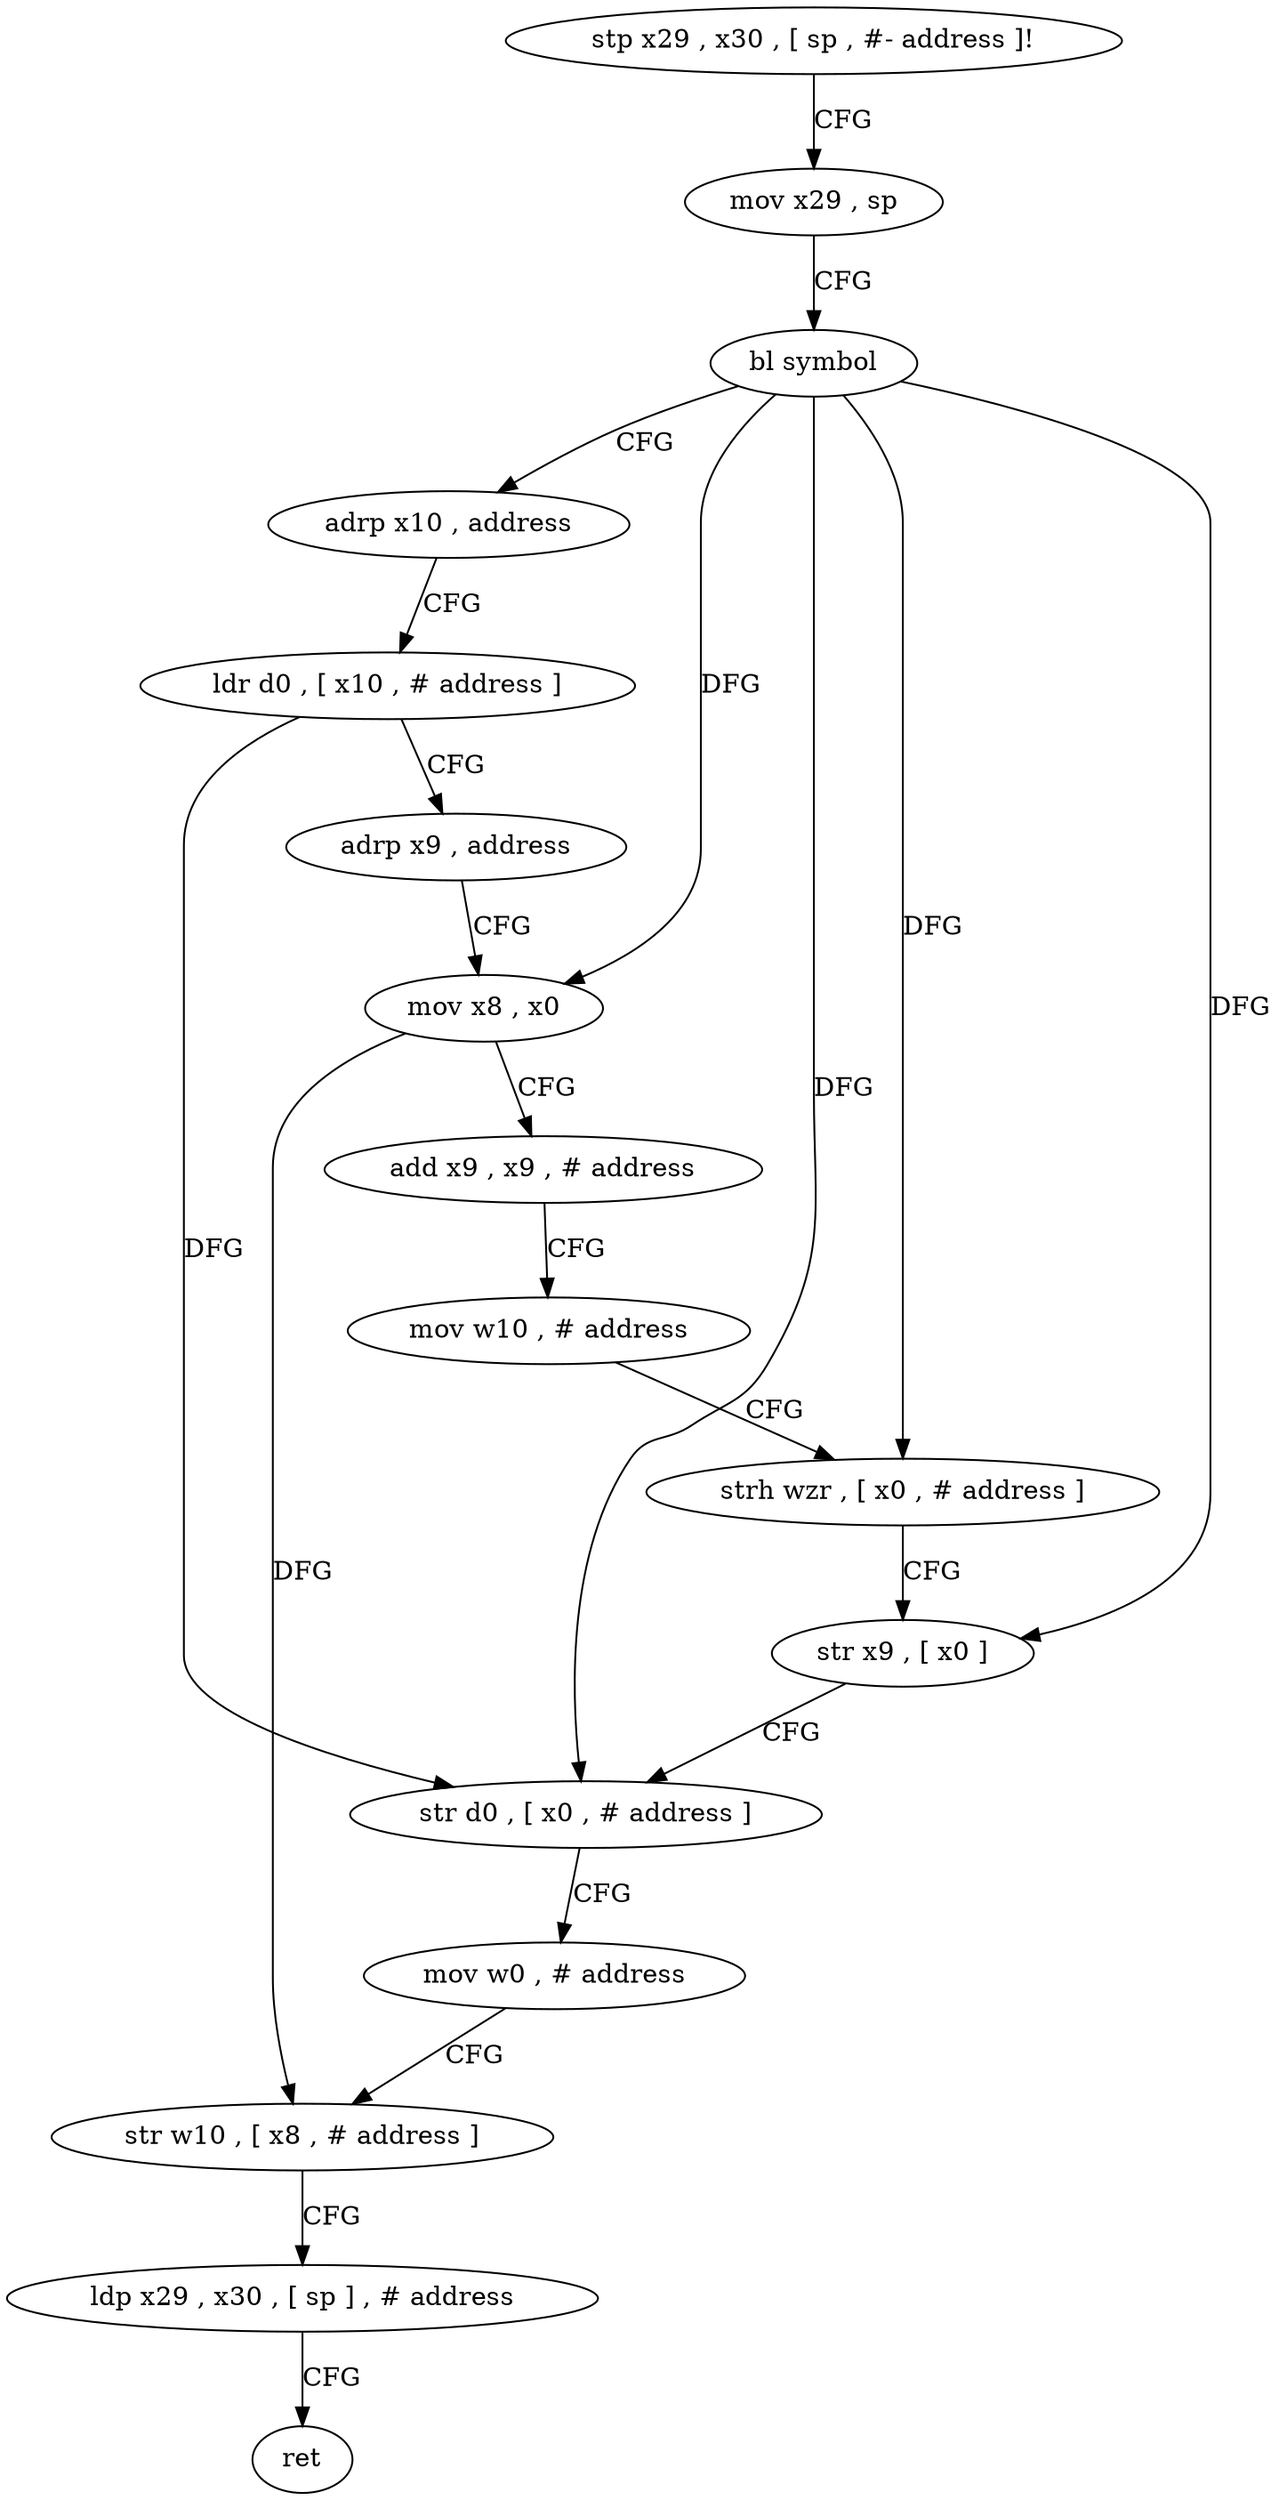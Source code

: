 digraph "func" {
"4244968" [label = "stp x29 , x30 , [ sp , #- address ]!" ]
"4244972" [label = "mov x29 , sp" ]
"4244976" [label = "bl symbol" ]
"4244980" [label = "adrp x10 , address" ]
"4244984" [label = "ldr d0 , [ x10 , # address ]" ]
"4244988" [label = "adrp x9 , address" ]
"4244992" [label = "mov x8 , x0" ]
"4244996" [label = "add x9 , x9 , # address" ]
"4245000" [label = "mov w10 , # address" ]
"4245004" [label = "strh wzr , [ x0 , # address ]" ]
"4245008" [label = "str x9 , [ x0 ]" ]
"4245012" [label = "str d0 , [ x0 , # address ]" ]
"4245016" [label = "mov w0 , # address" ]
"4245020" [label = "str w10 , [ x8 , # address ]" ]
"4245024" [label = "ldp x29 , x30 , [ sp ] , # address" ]
"4245028" [label = "ret" ]
"4244968" -> "4244972" [ label = "CFG" ]
"4244972" -> "4244976" [ label = "CFG" ]
"4244976" -> "4244980" [ label = "CFG" ]
"4244976" -> "4244992" [ label = "DFG" ]
"4244976" -> "4245004" [ label = "DFG" ]
"4244976" -> "4245008" [ label = "DFG" ]
"4244976" -> "4245012" [ label = "DFG" ]
"4244980" -> "4244984" [ label = "CFG" ]
"4244984" -> "4244988" [ label = "CFG" ]
"4244984" -> "4245012" [ label = "DFG" ]
"4244988" -> "4244992" [ label = "CFG" ]
"4244992" -> "4244996" [ label = "CFG" ]
"4244992" -> "4245020" [ label = "DFG" ]
"4244996" -> "4245000" [ label = "CFG" ]
"4245000" -> "4245004" [ label = "CFG" ]
"4245004" -> "4245008" [ label = "CFG" ]
"4245008" -> "4245012" [ label = "CFG" ]
"4245012" -> "4245016" [ label = "CFG" ]
"4245016" -> "4245020" [ label = "CFG" ]
"4245020" -> "4245024" [ label = "CFG" ]
"4245024" -> "4245028" [ label = "CFG" ]
}
